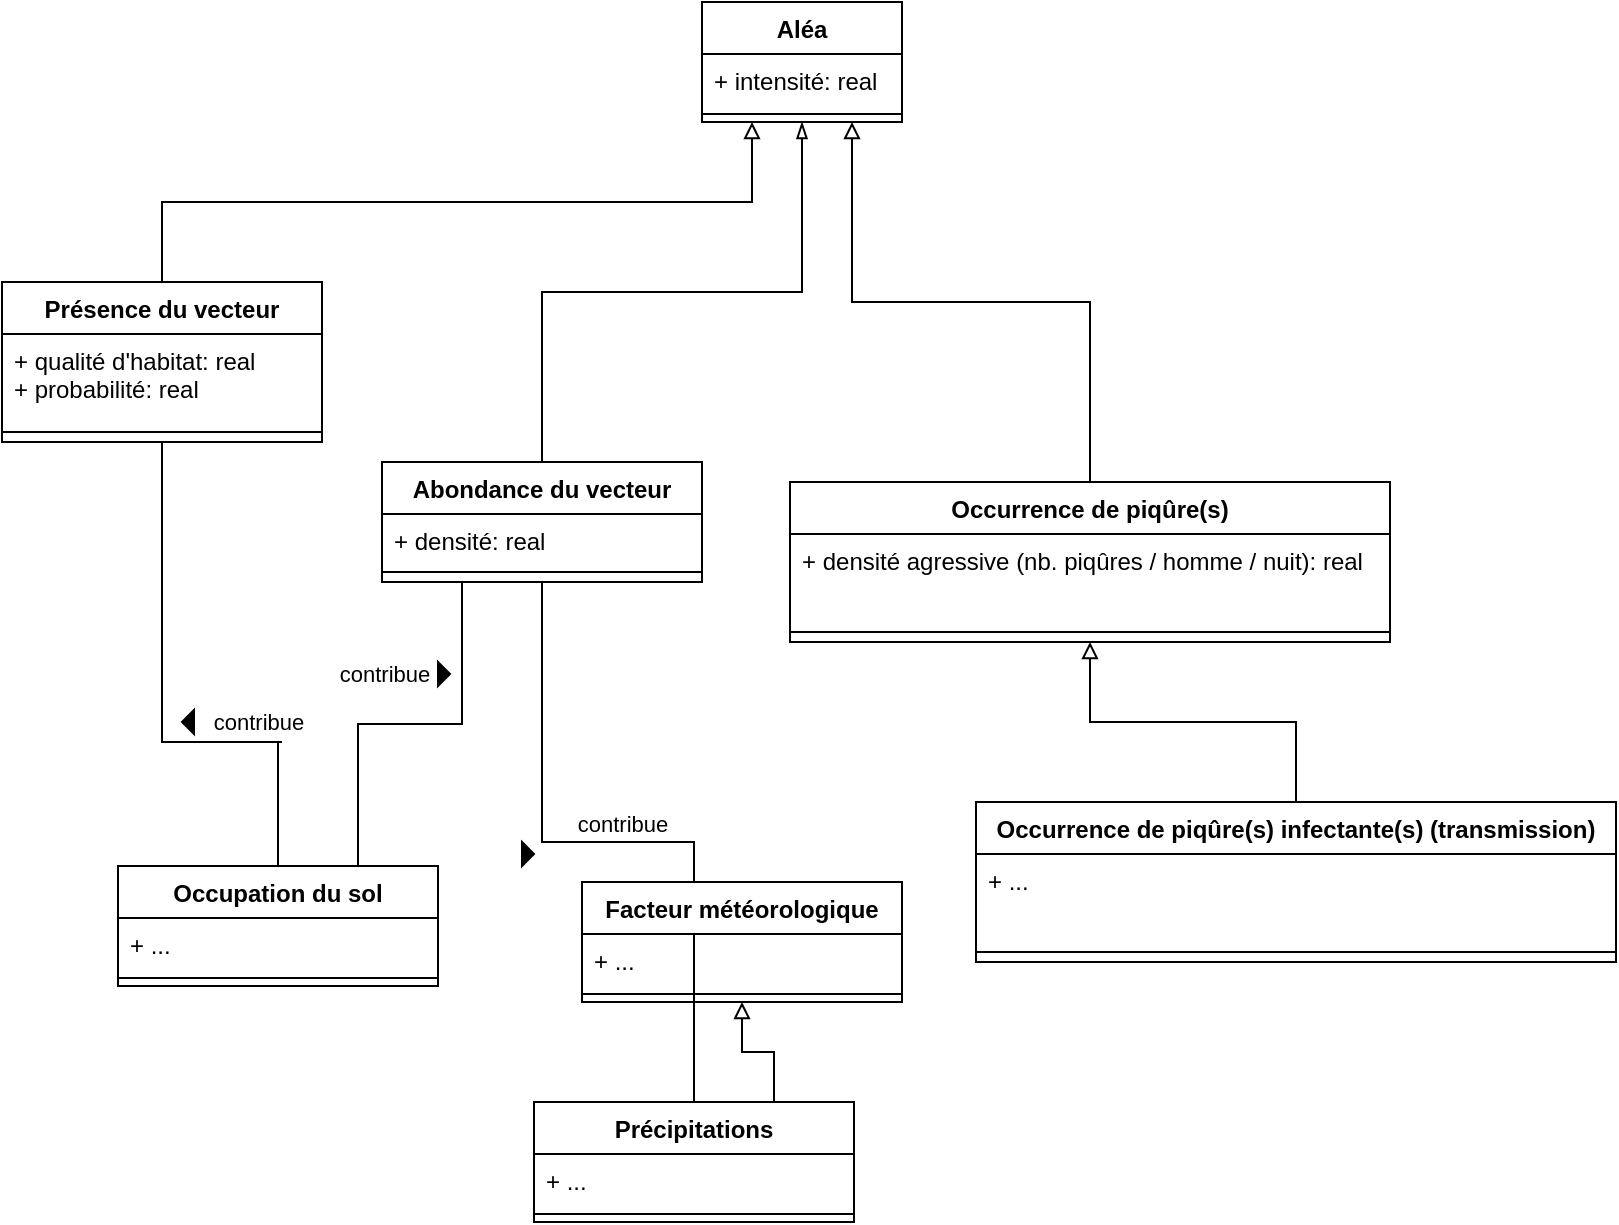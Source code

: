 <mxfile version="18.0.5" type="github">
  <diagram id="EmsCurQrUrid60hmx3Mn" name="Page-1">
    <mxGraphModel dx="1129" dy="670" grid="1" gridSize="10" guides="1" tooltips="1" connect="1" arrows="1" fold="1" page="1" pageScale="1" pageWidth="827" pageHeight="1169" math="0" shadow="0">
      <root>
        <mxCell id="0" />
        <mxCell id="1" parent="0" />
        <mxCell id="EE0eZUk-QuzYK7TAEIGd-1" value="Aléa" style="swimlane;fontStyle=1;align=center;verticalAlign=top;childLayout=stackLayout;horizontal=1;startSize=26;horizontalStack=0;resizeParent=1;resizeParentMax=0;resizeLast=0;collapsible=1;marginBottom=0;" parent="1" vertex="1">
          <mxGeometry x="370" y="50" width="100" height="60" as="geometry" />
        </mxCell>
        <mxCell id="EE0eZUk-QuzYK7TAEIGd-2" value="+ intensité: real" style="text;strokeColor=none;fillColor=none;align=left;verticalAlign=top;spacingLeft=4;spacingRight=4;overflow=hidden;rotatable=0;points=[[0,0.5],[1,0.5]];portConstraint=eastwest;" parent="EE0eZUk-QuzYK7TAEIGd-1" vertex="1">
          <mxGeometry y="26" width="100" height="26" as="geometry" />
        </mxCell>
        <mxCell id="EE0eZUk-QuzYK7TAEIGd-3" value="" style="line;strokeWidth=1;fillColor=none;align=left;verticalAlign=middle;spacingTop=-1;spacingLeft=3;spacingRight=3;rotatable=0;labelPosition=right;points=[];portConstraint=eastwest;" parent="EE0eZUk-QuzYK7TAEIGd-1" vertex="1">
          <mxGeometry y="52" width="100" height="8" as="geometry" />
        </mxCell>
        <mxCell id="EE0eZUk-QuzYK7TAEIGd-15" style="edgeStyle=orthogonalEdgeStyle;rounded=0;orthogonalLoop=1;jettySize=auto;html=1;exitX=0.5;exitY=0;exitDx=0;exitDy=0;entryX=0.25;entryY=1;entryDx=0;entryDy=0;endArrow=block;endFill=0;" parent="1" source="EE0eZUk-QuzYK7TAEIGd-5" target="EE0eZUk-QuzYK7TAEIGd-1" edge="1">
          <mxGeometry relative="1" as="geometry" />
        </mxCell>
        <mxCell id="EE0eZUk-QuzYK7TAEIGd-5" value="Présence du vecteur" style="swimlane;fontStyle=1;align=center;verticalAlign=top;childLayout=stackLayout;horizontal=1;startSize=26;horizontalStack=0;resizeParent=1;resizeParentMax=0;resizeLast=0;collapsible=1;marginBottom=0;" parent="1" vertex="1">
          <mxGeometry x="20" y="190" width="160" height="80" as="geometry" />
        </mxCell>
        <mxCell id="EE0eZUk-QuzYK7TAEIGd-6" value="+ qualité d&#39;habitat: real&#xa;+ probabilité: real" style="text;strokeColor=none;fillColor=none;align=left;verticalAlign=top;spacingLeft=4;spacingRight=4;overflow=hidden;rotatable=0;points=[[0,0.5],[1,0.5]];portConstraint=eastwest;" parent="EE0eZUk-QuzYK7TAEIGd-5" vertex="1">
          <mxGeometry y="26" width="160" height="44" as="geometry" />
        </mxCell>
        <mxCell id="EE0eZUk-QuzYK7TAEIGd-7" value="" style="line;strokeWidth=1;fillColor=none;align=left;verticalAlign=middle;spacingTop=-1;spacingLeft=3;spacingRight=3;rotatable=0;labelPosition=right;points=[];portConstraint=eastwest;" parent="EE0eZUk-QuzYK7TAEIGd-5" vertex="1">
          <mxGeometry y="70" width="160" height="10" as="geometry" />
        </mxCell>
        <mxCell id="EE0eZUk-QuzYK7TAEIGd-16" style="edgeStyle=orthogonalEdgeStyle;rounded=0;orthogonalLoop=1;jettySize=auto;html=1;exitX=0.5;exitY=0;exitDx=0;exitDy=0;entryX=0.75;entryY=1;entryDx=0;entryDy=0;endArrow=block;endFill=0;" parent="1" source="EE0eZUk-QuzYK7TAEIGd-9" target="EE0eZUk-QuzYK7TAEIGd-1" edge="1">
          <mxGeometry relative="1" as="geometry" />
        </mxCell>
        <mxCell id="EE0eZUk-QuzYK7TAEIGd-9" value="Occurrence de piqûre(s)" style="swimlane;fontStyle=1;align=center;verticalAlign=top;childLayout=stackLayout;horizontal=1;startSize=26;horizontalStack=0;resizeParent=1;resizeParentMax=0;resizeLast=0;collapsible=1;marginBottom=0;" parent="1" vertex="1">
          <mxGeometry x="414" y="290" width="300" height="80" as="geometry" />
        </mxCell>
        <mxCell id="EE0eZUk-QuzYK7TAEIGd-10" value="+ densité agressive (nb. piqûres / homme / nuit): real" style="text;strokeColor=none;fillColor=none;align=left;verticalAlign=top;spacingLeft=4;spacingRight=4;overflow=hidden;rotatable=0;points=[[0,0.5],[1,0.5]];portConstraint=eastwest;" parent="EE0eZUk-QuzYK7TAEIGd-9" vertex="1">
          <mxGeometry y="26" width="300" height="44" as="geometry" />
        </mxCell>
        <mxCell id="EE0eZUk-QuzYK7TAEIGd-11" value="" style="line;strokeWidth=1;fillColor=none;align=left;verticalAlign=middle;spacingTop=-1;spacingLeft=3;spacingRight=3;rotatable=0;labelPosition=right;points=[];portConstraint=eastwest;" parent="EE0eZUk-QuzYK7TAEIGd-9" vertex="1">
          <mxGeometry y="70" width="300" height="10" as="geometry" />
        </mxCell>
        <mxCell id="EE0eZUk-QuzYK7TAEIGd-17" style="edgeStyle=orthogonalEdgeStyle;rounded=0;orthogonalLoop=1;jettySize=auto;html=1;exitX=0.5;exitY=0;exitDx=0;exitDy=0;endArrow=block;endFill=0;elbow=vertical;entryX=0.5;entryY=1;entryDx=0;entryDy=0;" parent="1" source="EE0eZUk-QuzYK7TAEIGd-12" target="EE0eZUk-QuzYK7TAEIGd-9" edge="1">
          <mxGeometry relative="1" as="geometry">
            <mxPoint x="620" y="320" as="targetPoint" />
          </mxGeometry>
        </mxCell>
        <mxCell id="EE0eZUk-QuzYK7TAEIGd-12" value="Occurrence de piqûre(s) infectante(s) (transmission)" style="swimlane;fontStyle=1;align=center;verticalAlign=top;childLayout=stackLayout;horizontal=1;startSize=26;horizontalStack=0;resizeParent=1;resizeParentMax=0;resizeLast=0;collapsible=1;marginBottom=0;" parent="1" vertex="1">
          <mxGeometry x="507" y="450" width="320" height="80" as="geometry" />
        </mxCell>
        <mxCell id="EE0eZUk-QuzYK7TAEIGd-13" value="+ ..." style="text;strokeColor=none;fillColor=none;align=left;verticalAlign=top;spacingLeft=4;spacingRight=4;overflow=hidden;rotatable=0;points=[[0,0.5],[1,0.5]];portConstraint=eastwest;" parent="EE0eZUk-QuzYK7TAEIGd-12" vertex="1">
          <mxGeometry y="26" width="320" height="44" as="geometry" />
        </mxCell>
        <mxCell id="EE0eZUk-QuzYK7TAEIGd-14" value="" style="line;strokeWidth=1;fillColor=none;align=left;verticalAlign=middle;spacingTop=-1;spacingLeft=3;spacingRight=3;rotatable=0;labelPosition=right;points=[];portConstraint=eastwest;" parent="EE0eZUk-QuzYK7TAEIGd-12" vertex="1">
          <mxGeometry y="70" width="320" height="10" as="geometry" />
        </mxCell>
        <mxCell id="elrjDgxL3qAQDr7x_wyT-4" style="edgeStyle=orthogonalEdgeStyle;rounded=0;orthogonalLoop=1;jettySize=auto;html=1;exitX=0.5;exitY=0;exitDx=0;exitDy=0;entryX=0.5;entryY=1;entryDx=0;entryDy=0;endArrow=none;endFill=0;" edge="1" parent="1" source="elrjDgxL3qAQDr7x_wyT-1" target="EE0eZUk-QuzYK7TAEIGd-5">
          <mxGeometry relative="1" as="geometry">
            <Array as="points">
              <mxPoint x="160" y="420" />
              <mxPoint x="90" y="420" />
            </Array>
          </mxGeometry>
        </mxCell>
        <mxCell id="elrjDgxL3qAQDr7x_wyT-15" style="edgeStyle=orthogonalEdgeStyle;rounded=0;orthogonalLoop=1;jettySize=auto;html=1;exitX=0.75;exitY=0;exitDx=0;exitDy=0;entryX=0.25;entryY=1;entryDx=0;entryDy=0;endArrow=none;endFill=0;elbow=vertical;" edge="1" parent="1" source="elrjDgxL3qAQDr7x_wyT-1" target="elrjDgxL3qAQDr7x_wyT-7">
          <mxGeometry relative="1" as="geometry" />
        </mxCell>
        <mxCell id="elrjDgxL3qAQDr7x_wyT-17" value="contribue" style="edgeLabel;html=1;align=center;verticalAlign=middle;resizable=0;points=[];" vertex="1" connectable="0" parent="elrjDgxL3qAQDr7x_wyT-15">
          <mxGeometry x="-0.241" y="2" relative="1" as="geometry">
            <mxPoint x="10" y="-23" as="offset" />
          </mxGeometry>
        </mxCell>
        <mxCell id="elrjDgxL3qAQDr7x_wyT-1" value="Occupation du sol" style="swimlane;fontStyle=1;align=center;verticalAlign=top;childLayout=stackLayout;horizontal=1;startSize=26;horizontalStack=0;resizeParent=1;resizeParentMax=0;resizeLast=0;collapsible=1;marginBottom=0;" vertex="1" parent="1">
          <mxGeometry x="78" y="482" width="160" height="60" as="geometry">
            <mxRectangle x="320" y="370" width="90" height="26" as="alternateBounds" />
          </mxGeometry>
        </mxCell>
        <mxCell id="elrjDgxL3qAQDr7x_wyT-2" value="+ ..." style="text;strokeColor=none;fillColor=none;align=left;verticalAlign=top;spacingLeft=4;spacingRight=4;overflow=hidden;rotatable=0;points=[[0,0.5],[1,0.5]];portConstraint=eastwest;" vertex="1" parent="elrjDgxL3qAQDr7x_wyT-1">
          <mxGeometry y="26" width="160" height="26" as="geometry" />
        </mxCell>
        <mxCell id="elrjDgxL3qAQDr7x_wyT-3" value="" style="line;strokeWidth=1;fillColor=none;align=left;verticalAlign=middle;spacingTop=-1;spacingLeft=3;spacingRight=3;rotatable=0;labelPosition=right;points=[];portConstraint=eastwest;" vertex="1" parent="elrjDgxL3qAQDr7x_wyT-1">
          <mxGeometry y="52" width="160" height="8" as="geometry" />
        </mxCell>
        <mxCell id="elrjDgxL3qAQDr7x_wyT-5" value="contribue" style="edgeLabel;html=1;align=center;verticalAlign=middle;resizable=0;points=[];" vertex="1" connectable="0" parent="1">
          <mxGeometry x="140" y="410" as="geometry">
            <mxPoint x="8" as="offset" />
          </mxGeometry>
        </mxCell>
        <mxCell id="elrjDgxL3qAQDr7x_wyT-6" value="" style="triangle;aspect=fixed;fillColor=#000000;direction=west;" vertex="1" parent="1">
          <mxGeometry x="110" y="404" width="6" height="12" as="geometry" />
        </mxCell>
        <mxCell id="elrjDgxL3qAQDr7x_wyT-10" style="edgeStyle=orthogonalEdgeStyle;rounded=0;orthogonalLoop=1;jettySize=auto;html=1;exitX=0.5;exitY=0;exitDx=0;exitDy=0;entryX=0.5;entryY=1;entryDx=0;entryDy=0;endArrow=blockThin;endFill=0;elbow=vertical;" edge="1" parent="1" source="elrjDgxL3qAQDr7x_wyT-7" target="EE0eZUk-QuzYK7TAEIGd-1">
          <mxGeometry relative="1" as="geometry" />
        </mxCell>
        <mxCell id="elrjDgxL3qAQDr7x_wyT-7" value="Abondance du vecteur" style="swimlane;fontStyle=1;align=center;verticalAlign=top;childLayout=stackLayout;horizontal=1;startSize=26;horizontalStack=0;resizeParent=1;resizeParentMax=0;resizeLast=0;collapsible=1;marginBottom=0;" vertex="1" parent="1">
          <mxGeometry x="210" y="280" width="160" height="60" as="geometry" />
        </mxCell>
        <mxCell id="elrjDgxL3qAQDr7x_wyT-8" value="+ densité: real" style="text;strokeColor=none;fillColor=none;align=left;verticalAlign=top;spacingLeft=4;spacingRight=4;overflow=hidden;rotatable=0;points=[[0,0.5],[1,0.5]];portConstraint=eastwest;" vertex="1" parent="elrjDgxL3qAQDr7x_wyT-7">
          <mxGeometry y="26" width="160" height="24" as="geometry" />
        </mxCell>
        <mxCell id="elrjDgxL3qAQDr7x_wyT-9" value="" style="line;strokeWidth=1;fillColor=none;align=left;verticalAlign=middle;spacingTop=-1;spacingLeft=3;spacingRight=3;rotatable=0;labelPosition=right;points=[];portConstraint=eastwest;" vertex="1" parent="elrjDgxL3qAQDr7x_wyT-7">
          <mxGeometry y="50" width="160" height="10" as="geometry" />
        </mxCell>
        <mxCell id="elrjDgxL3qAQDr7x_wyT-18" value="" style="triangle;aspect=fixed;fillColor=#000000;direction=east;" vertex="1" parent="1">
          <mxGeometry x="238" y="380" width="6" height="12" as="geometry" />
        </mxCell>
        <mxCell id="elrjDgxL3qAQDr7x_wyT-28" style="edgeStyle=orthogonalEdgeStyle;rounded=0;orthogonalLoop=1;jettySize=auto;html=1;exitX=0.75;exitY=0;exitDx=0;exitDy=0;entryX=0.5;entryY=1;entryDx=0;entryDy=0;endArrow=block;endFill=0;elbow=vertical;" edge="1" parent="1" source="elrjDgxL3qAQDr7x_wyT-19" target="elrjDgxL3qAQDr7x_wyT-25">
          <mxGeometry relative="1" as="geometry" />
        </mxCell>
        <mxCell id="elrjDgxL3qAQDr7x_wyT-19" value="Précipitations" style="swimlane;fontStyle=1;align=center;verticalAlign=top;childLayout=stackLayout;horizontal=1;startSize=26;horizontalStack=0;resizeParent=1;resizeParentMax=0;resizeLast=0;collapsible=1;marginBottom=0;" vertex="1" parent="1">
          <mxGeometry x="286" y="600" width="160" height="60" as="geometry">
            <mxRectangle x="320" y="370" width="90" height="26" as="alternateBounds" />
          </mxGeometry>
        </mxCell>
        <mxCell id="elrjDgxL3qAQDr7x_wyT-20" value="+ ..." style="text;strokeColor=none;fillColor=none;align=left;verticalAlign=top;spacingLeft=4;spacingRight=4;overflow=hidden;rotatable=0;points=[[0,0.5],[1,0.5]];portConstraint=eastwest;" vertex="1" parent="elrjDgxL3qAQDr7x_wyT-19">
          <mxGeometry y="26" width="160" height="26" as="geometry" />
        </mxCell>
        <mxCell id="elrjDgxL3qAQDr7x_wyT-21" value="" style="line;strokeWidth=1;fillColor=none;align=left;verticalAlign=middle;spacingTop=-1;spacingLeft=3;spacingRight=3;rotatable=0;labelPosition=right;points=[];portConstraint=eastwest;" vertex="1" parent="elrjDgxL3qAQDr7x_wyT-19">
          <mxGeometry y="52" width="160" height="8" as="geometry" />
        </mxCell>
        <mxCell id="elrjDgxL3qAQDr7x_wyT-22" style="edgeStyle=orthogonalEdgeStyle;rounded=0;orthogonalLoop=1;jettySize=auto;html=1;exitX=0.5;exitY=0;exitDx=0;exitDy=0;entryX=0.5;entryY=1;entryDx=0;entryDy=0;endArrow=none;endFill=0;elbow=vertical;" edge="1" parent="1" source="elrjDgxL3qAQDr7x_wyT-19" target="elrjDgxL3qAQDr7x_wyT-7">
          <mxGeometry relative="1" as="geometry">
            <mxPoint x="210" y="550" as="sourcePoint" />
            <mxPoint x="260" y="350" as="targetPoint" />
          </mxGeometry>
        </mxCell>
        <mxCell id="elrjDgxL3qAQDr7x_wyT-23" value="contribue" style="edgeLabel;html=1;align=center;verticalAlign=middle;resizable=0;points=[];" vertex="1" connectable="0" parent="elrjDgxL3qAQDr7x_wyT-22">
          <mxGeometry x="-0.241" y="2" relative="1" as="geometry">
            <mxPoint x="-34" y="-12" as="offset" />
          </mxGeometry>
        </mxCell>
        <mxCell id="elrjDgxL3qAQDr7x_wyT-24" value="" style="triangle;aspect=fixed;fillColor=#000000;direction=east;" vertex="1" parent="1">
          <mxGeometry x="280" y="470" width="6" height="12" as="geometry" />
        </mxCell>
        <mxCell id="elrjDgxL3qAQDr7x_wyT-25" value="Facteur météorologique" style="swimlane;fontStyle=1;align=center;verticalAlign=top;childLayout=stackLayout;horizontal=1;startSize=26;horizontalStack=0;resizeParent=1;resizeParentMax=0;resizeLast=0;collapsible=1;marginBottom=0;" vertex="1" parent="1">
          <mxGeometry x="310" y="490" width="160" height="60" as="geometry">
            <mxRectangle x="320" y="370" width="90" height="26" as="alternateBounds" />
          </mxGeometry>
        </mxCell>
        <mxCell id="elrjDgxL3qAQDr7x_wyT-26" value="+ ..." style="text;strokeColor=none;fillColor=none;align=left;verticalAlign=top;spacingLeft=4;spacingRight=4;overflow=hidden;rotatable=0;points=[[0,0.5],[1,0.5]];portConstraint=eastwest;" vertex="1" parent="elrjDgxL3qAQDr7x_wyT-25">
          <mxGeometry y="26" width="160" height="26" as="geometry" />
        </mxCell>
        <mxCell id="elrjDgxL3qAQDr7x_wyT-27" value="" style="line;strokeWidth=1;fillColor=none;align=left;verticalAlign=middle;spacingTop=-1;spacingLeft=3;spacingRight=3;rotatable=0;labelPosition=right;points=[];portConstraint=eastwest;" vertex="1" parent="elrjDgxL3qAQDr7x_wyT-25">
          <mxGeometry y="52" width="160" height="8" as="geometry" />
        </mxCell>
      </root>
    </mxGraphModel>
  </diagram>
</mxfile>
